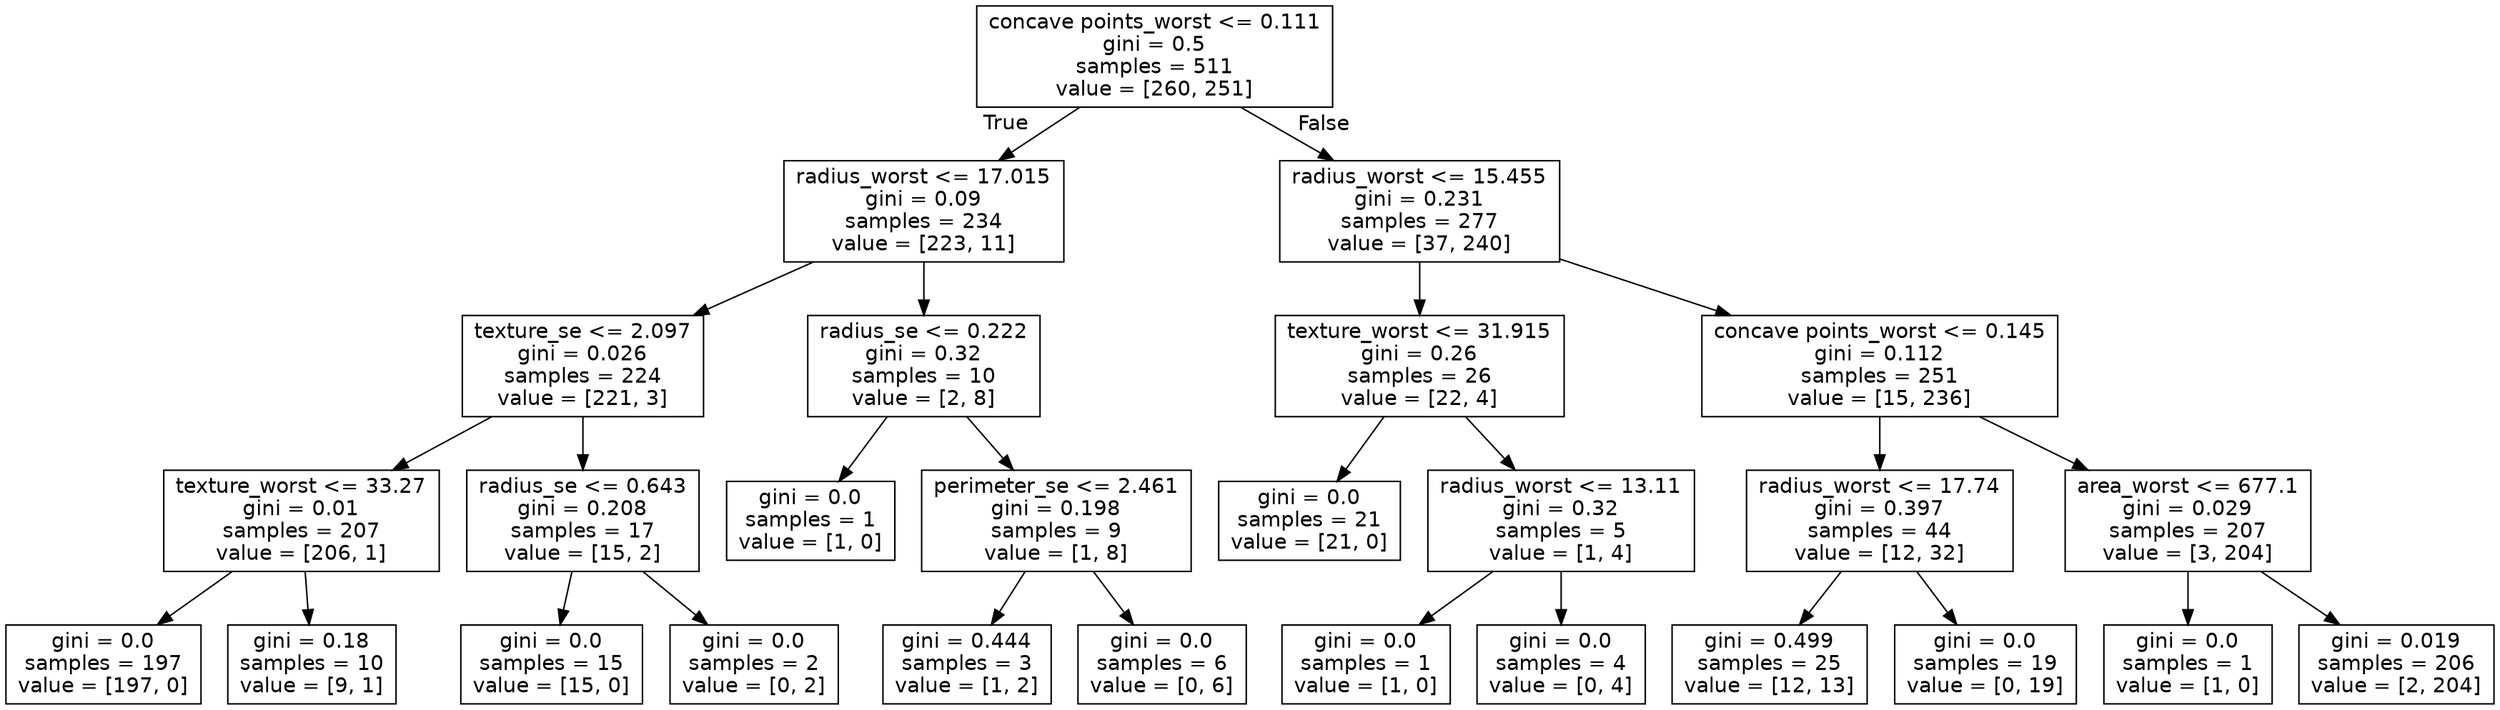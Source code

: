 digraph Tree {
node [shape=box, fontname="helvetica"] ;
edge [fontname="helvetica"] ;
0 [label="concave points_worst <= 0.111\ngini = 0.5\nsamples = 511\nvalue = [260, 251]"] ;
1 [label="radius_worst <= 17.015\ngini = 0.09\nsamples = 234\nvalue = [223, 11]"] ;
0 -> 1 [labeldistance=2.5, labelangle=45, headlabel="True"] ;
2 [label="texture_se <= 2.097\ngini = 0.026\nsamples = 224\nvalue = [221, 3]"] ;
1 -> 2 ;
3 [label="texture_worst <= 33.27\ngini = 0.01\nsamples = 207\nvalue = [206, 1]"] ;
2 -> 3 ;
4 [label="gini = 0.0\nsamples = 197\nvalue = [197, 0]"] ;
3 -> 4 ;
5 [label="gini = 0.18\nsamples = 10\nvalue = [9, 1]"] ;
3 -> 5 ;
6 [label="radius_se <= 0.643\ngini = 0.208\nsamples = 17\nvalue = [15, 2]"] ;
2 -> 6 ;
7 [label="gini = 0.0\nsamples = 15\nvalue = [15, 0]"] ;
6 -> 7 ;
8 [label="gini = 0.0\nsamples = 2\nvalue = [0, 2]"] ;
6 -> 8 ;
9 [label="radius_se <= 0.222\ngini = 0.32\nsamples = 10\nvalue = [2, 8]"] ;
1 -> 9 ;
10 [label="gini = 0.0\nsamples = 1\nvalue = [1, 0]"] ;
9 -> 10 ;
11 [label="perimeter_se <= 2.461\ngini = 0.198\nsamples = 9\nvalue = [1, 8]"] ;
9 -> 11 ;
12 [label="gini = 0.444\nsamples = 3\nvalue = [1, 2]"] ;
11 -> 12 ;
13 [label="gini = 0.0\nsamples = 6\nvalue = [0, 6]"] ;
11 -> 13 ;
14 [label="radius_worst <= 15.455\ngini = 0.231\nsamples = 277\nvalue = [37, 240]"] ;
0 -> 14 [labeldistance=2.5, labelangle=-45, headlabel="False"] ;
15 [label="texture_worst <= 31.915\ngini = 0.26\nsamples = 26\nvalue = [22, 4]"] ;
14 -> 15 ;
16 [label="gini = 0.0\nsamples = 21\nvalue = [21, 0]"] ;
15 -> 16 ;
17 [label="radius_worst <= 13.11\ngini = 0.32\nsamples = 5\nvalue = [1, 4]"] ;
15 -> 17 ;
18 [label="gini = 0.0\nsamples = 1\nvalue = [1, 0]"] ;
17 -> 18 ;
19 [label="gini = 0.0\nsamples = 4\nvalue = [0, 4]"] ;
17 -> 19 ;
20 [label="concave points_worst <= 0.145\ngini = 0.112\nsamples = 251\nvalue = [15, 236]"] ;
14 -> 20 ;
21 [label="radius_worst <= 17.74\ngini = 0.397\nsamples = 44\nvalue = [12, 32]"] ;
20 -> 21 ;
22 [label="gini = 0.499\nsamples = 25\nvalue = [12, 13]"] ;
21 -> 22 ;
23 [label="gini = 0.0\nsamples = 19\nvalue = [0, 19]"] ;
21 -> 23 ;
24 [label="area_worst <= 677.1\ngini = 0.029\nsamples = 207\nvalue = [3, 204]"] ;
20 -> 24 ;
25 [label="gini = 0.0\nsamples = 1\nvalue = [1, 0]"] ;
24 -> 25 ;
26 [label="gini = 0.019\nsamples = 206\nvalue = [2, 204]"] ;
24 -> 26 ;
}
